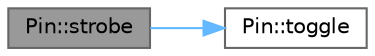 digraph "Pin::strobe"
{
 // LATEX_PDF_SIZE
  bgcolor="transparent";
  edge [fontname=Helvetica,fontsize=10,labelfontname=Helvetica,labelfontsize=10];
  node [fontname=Helvetica,fontsize=10,shape=box,height=0.2,width=0.4];
  rankdir="LR";
  Node1 [id="Node000001",label="Pin::strobe",height=0.2,width=0.4,color="gray40", fillcolor="grey60", style="filled", fontcolor="black",tooltip="Toggle the pin twice to create a short pulse."];
  Node1 -> Node2 [id="edge1_Node000001_Node000002",color="steelblue1",style="solid",tooltip=" "];
  Node2 [id="Node000002",label="Pin::toggle",height=0.2,width=0.4,color="grey40", fillcolor="white", style="filled",URL="$d7/d68/class_pin.html#a5ecffd86fb366af5ff559faf82a1fc81",tooltip="Toggle the pin."];
}
